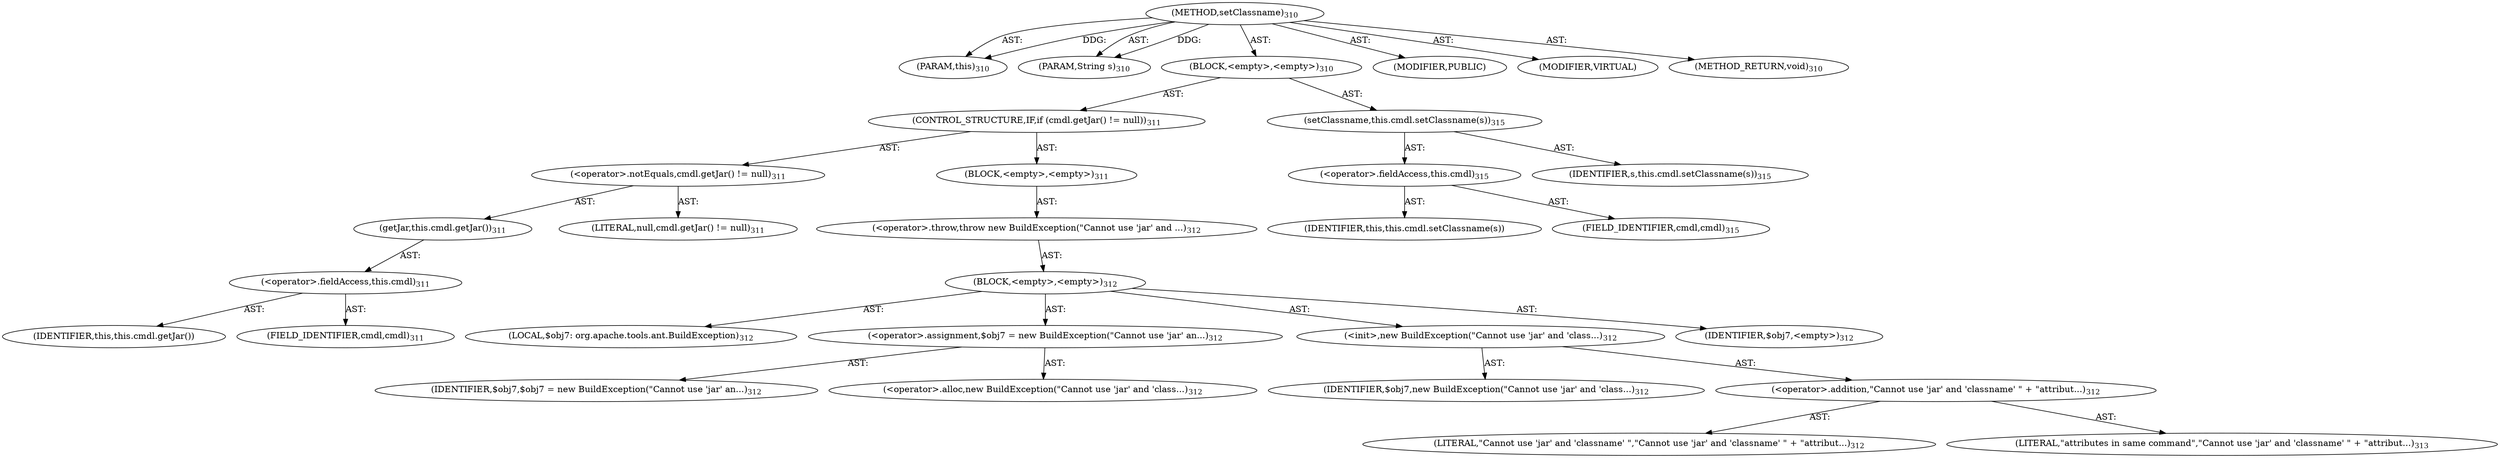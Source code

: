 digraph "setClassname" {  
"111669149705" [label = <(METHOD,setClassname)<SUB>310</SUB>> ]
"115964117017" [label = <(PARAM,this)<SUB>310</SUB>> ]
"115964117018" [label = <(PARAM,String s)<SUB>310</SUB>> ]
"25769803825" [label = <(BLOCK,&lt;empty&gt;,&lt;empty&gt;)<SUB>310</SUB>> ]
"47244640289" [label = <(CONTROL_STRUCTURE,IF,if (cmdl.getJar() != null))<SUB>311</SUB>> ]
"30064771261" [label = <(&lt;operator&gt;.notEquals,cmdl.getJar() != null)<SUB>311</SUB>> ]
"30064771262" [label = <(getJar,this.cmdl.getJar())<SUB>311</SUB>> ]
"30064771263" [label = <(&lt;operator&gt;.fieldAccess,this.cmdl)<SUB>311</SUB>> ]
"68719476881" [label = <(IDENTIFIER,this,this.cmdl.getJar())> ]
"55834574906" [label = <(FIELD_IDENTIFIER,cmdl,cmdl)<SUB>311</SUB>> ]
"90194313260" [label = <(LITERAL,null,cmdl.getJar() != null)<SUB>311</SUB>> ]
"25769803826" [label = <(BLOCK,&lt;empty&gt;,&lt;empty&gt;)<SUB>311</SUB>> ]
"30064771264" [label = <(&lt;operator&gt;.throw,throw new BuildException(&quot;Cannot use 'jar' and ...)<SUB>312</SUB>> ]
"25769803827" [label = <(BLOCK,&lt;empty&gt;,&lt;empty&gt;)<SUB>312</SUB>> ]
"94489280523" [label = <(LOCAL,$obj7: org.apache.tools.ant.BuildException)<SUB>312</SUB>> ]
"30064771265" [label = <(&lt;operator&gt;.assignment,$obj7 = new BuildException(&quot;Cannot use 'jar' an...)<SUB>312</SUB>> ]
"68719476882" [label = <(IDENTIFIER,$obj7,$obj7 = new BuildException(&quot;Cannot use 'jar' an...)<SUB>312</SUB>> ]
"30064771266" [label = <(&lt;operator&gt;.alloc,new BuildException(&quot;Cannot use 'jar' and 'class...)<SUB>312</SUB>> ]
"30064771267" [label = <(&lt;init&gt;,new BuildException(&quot;Cannot use 'jar' and 'class...)<SUB>312</SUB>> ]
"68719476883" [label = <(IDENTIFIER,$obj7,new BuildException(&quot;Cannot use 'jar' and 'class...)<SUB>312</SUB>> ]
"30064771268" [label = <(&lt;operator&gt;.addition,&quot;Cannot use 'jar' and 'classname' &quot; + &quot;attribut...)<SUB>312</SUB>> ]
"90194313261" [label = <(LITERAL,&quot;Cannot use 'jar' and 'classname' &quot;,&quot;Cannot use 'jar' and 'classname' &quot; + &quot;attribut...)<SUB>312</SUB>> ]
"90194313262" [label = <(LITERAL,&quot;attributes in same command&quot;,&quot;Cannot use 'jar' and 'classname' &quot; + &quot;attribut...)<SUB>313</SUB>> ]
"68719476884" [label = <(IDENTIFIER,$obj7,&lt;empty&gt;)<SUB>312</SUB>> ]
"30064771269" [label = <(setClassname,this.cmdl.setClassname(s))<SUB>315</SUB>> ]
"30064771270" [label = <(&lt;operator&gt;.fieldAccess,this.cmdl)<SUB>315</SUB>> ]
"68719476885" [label = <(IDENTIFIER,this,this.cmdl.setClassname(s))> ]
"55834574907" [label = <(FIELD_IDENTIFIER,cmdl,cmdl)<SUB>315</SUB>> ]
"68719476886" [label = <(IDENTIFIER,s,this.cmdl.setClassname(s))<SUB>315</SUB>> ]
"133143986207" [label = <(MODIFIER,PUBLIC)> ]
"133143986208" [label = <(MODIFIER,VIRTUAL)> ]
"128849018889" [label = <(METHOD_RETURN,void)<SUB>310</SUB>> ]
  "111669149705" -> "115964117017"  [ label = "AST: "] 
  "111669149705" -> "115964117018"  [ label = "AST: "] 
  "111669149705" -> "25769803825"  [ label = "AST: "] 
  "111669149705" -> "133143986207"  [ label = "AST: "] 
  "111669149705" -> "133143986208"  [ label = "AST: "] 
  "111669149705" -> "128849018889"  [ label = "AST: "] 
  "25769803825" -> "47244640289"  [ label = "AST: "] 
  "25769803825" -> "30064771269"  [ label = "AST: "] 
  "47244640289" -> "30064771261"  [ label = "AST: "] 
  "47244640289" -> "25769803826"  [ label = "AST: "] 
  "30064771261" -> "30064771262"  [ label = "AST: "] 
  "30064771261" -> "90194313260"  [ label = "AST: "] 
  "30064771262" -> "30064771263"  [ label = "AST: "] 
  "30064771263" -> "68719476881"  [ label = "AST: "] 
  "30064771263" -> "55834574906"  [ label = "AST: "] 
  "25769803826" -> "30064771264"  [ label = "AST: "] 
  "30064771264" -> "25769803827"  [ label = "AST: "] 
  "25769803827" -> "94489280523"  [ label = "AST: "] 
  "25769803827" -> "30064771265"  [ label = "AST: "] 
  "25769803827" -> "30064771267"  [ label = "AST: "] 
  "25769803827" -> "68719476884"  [ label = "AST: "] 
  "30064771265" -> "68719476882"  [ label = "AST: "] 
  "30064771265" -> "30064771266"  [ label = "AST: "] 
  "30064771267" -> "68719476883"  [ label = "AST: "] 
  "30064771267" -> "30064771268"  [ label = "AST: "] 
  "30064771268" -> "90194313261"  [ label = "AST: "] 
  "30064771268" -> "90194313262"  [ label = "AST: "] 
  "30064771269" -> "30064771270"  [ label = "AST: "] 
  "30064771269" -> "68719476886"  [ label = "AST: "] 
  "30064771270" -> "68719476885"  [ label = "AST: "] 
  "30064771270" -> "55834574907"  [ label = "AST: "] 
  "111669149705" -> "115964117017"  [ label = "DDG: "] 
  "111669149705" -> "115964117018"  [ label = "DDG: "] 
}
